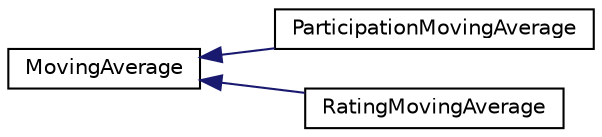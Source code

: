 digraph G
{
  edge [fontname="Helvetica",fontsize="10",labelfontname="Helvetica",labelfontsize="10"];
  node [fontname="Helvetica",fontsize="10",shape=record];
  rankdir=LR;
  Node1 [label="MovingAverage",height=0.2,width=0.4,color="black", fillcolor="white", style="filled",URL="$class_moving_average.html"];
  Node1 -> Node2 [dir=back,color="midnightblue",fontsize="10",style="solid",fontname="Helvetica"];
  Node2 [label="ParticipationMovingAverage",height=0.2,width=0.4,color="black", fillcolor="white", style="filled",URL="$class_participation_moving_average.html"];
  Node1 -> Node3 [dir=back,color="midnightblue",fontsize="10",style="solid",fontname="Helvetica"];
  Node3 [label="RatingMovingAverage",height=0.2,width=0.4,color="black", fillcolor="white", style="filled",URL="$class_rating_moving_average.html"];
}
